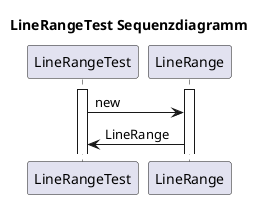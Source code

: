@startuml

title LineRangeTest Sequenzdiagramm

participant LineRangeTest
participant LineRange

activate LineRangeTest
activate LineRange
LineRangeTest -> LineRange : new
LineRange -> LineRangeTest : LineRange

@enduml